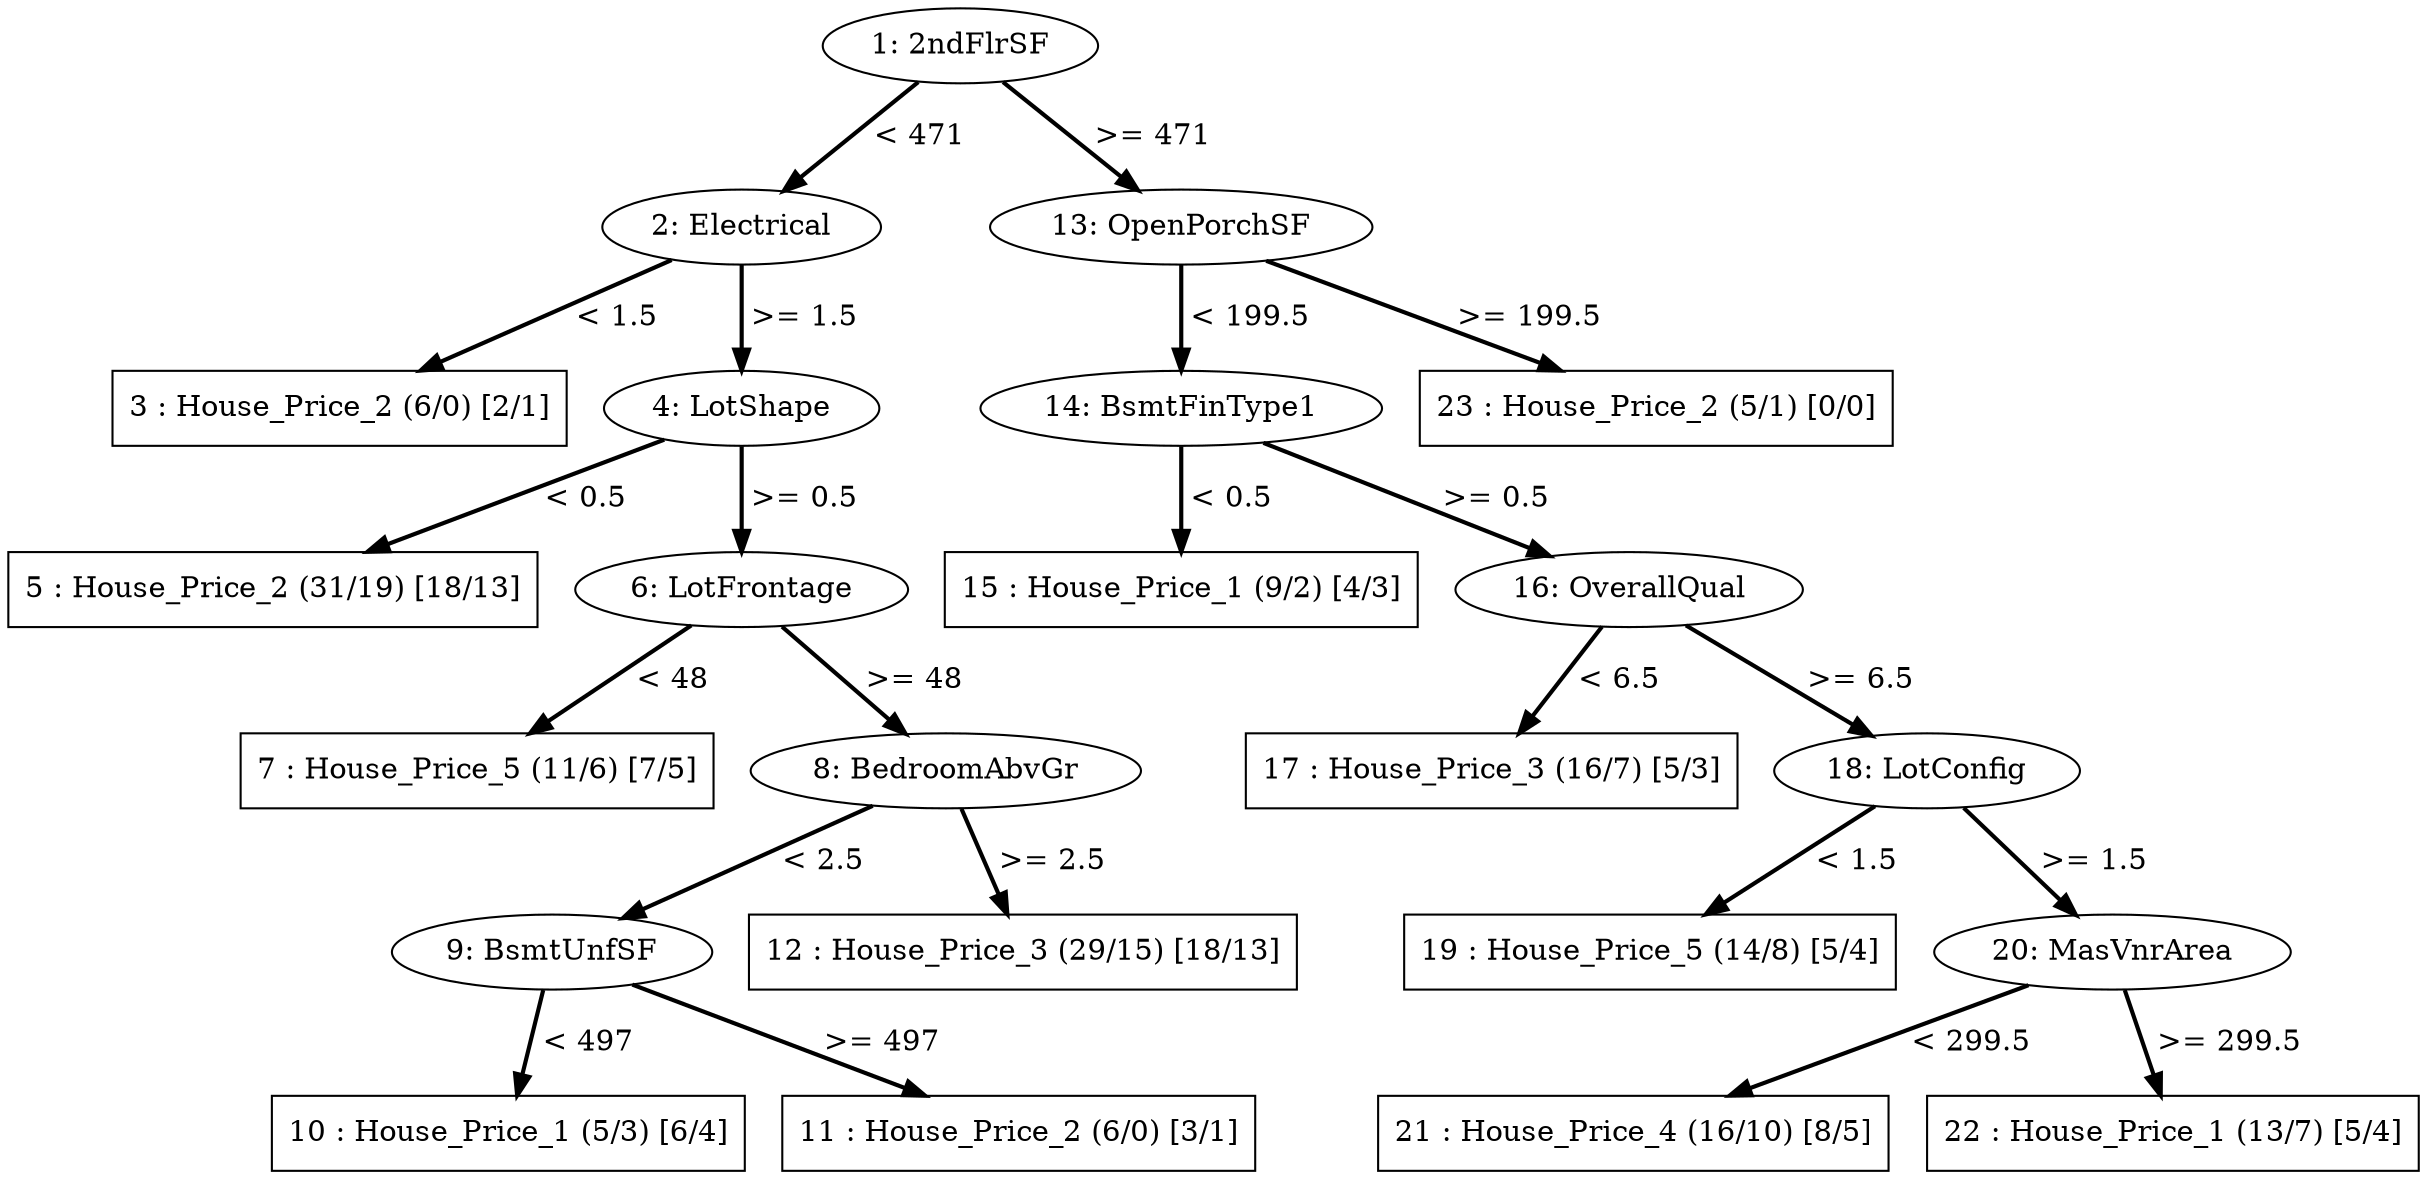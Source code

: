 digraph Tree {
edge [style=bold]
N516f5158 [label="1: 2ndFlrSF"]
N516f5158->N4145e26a [label=" < 471"]
N4145e26a [label="2: Electrical"]
N4145e26a->N8520b60 [label=" < 1.5"]
N8520b60 [label="3 : House_Price_2 (6/0) [2/1]"shape=box]
N4145e26a->N1f0945b4 [label=" >= 1.5"]
N1f0945b4 [label="4: LotShape"]
N1f0945b4->N798443e [label=" < 0.5"]
N798443e [label="5 : House_Price_2 (31/19) [18/13]"shape=box]
N1f0945b4->Ne2205d8 [label=" >= 0.5"]
Ne2205d8 [label="6: LotFrontage"]
Ne2205d8->N6a0d627f [label=" < 48"]
N6a0d627f [label="7 : House_Price_5 (11/6) [7/5]"shape=box]
Ne2205d8->N3f7cae6f [label=" >= 48"]
N3f7cae6f [label="8: BedroomAbvGr"]
N3f7cae6f->N7a80a40a [label=" < 2.5"]
N7a80a40a [label="9: BsmtUnfSF"]
N7a80a40a->N64126247 [label=" < 497"]
N64126247 [label="10 : House_Price_1 (5/3) [6/4]"shape=box]
N7a80a40a->N650dfa20 [label=" >= 497"]
N650dfa20 [label="11 : House_Price_2 (6/0) [3/1]"shape=box]
N3f7cae6f->N3fd83f38 [label=" >= 2.5"]
N3fd83f38 [label="12 : House_Price_3 (29/15) [18/13]"shape=box]
N516f5158->N40076c3d [label=" >= 471"]
N40076c3d [label="13: OpenPorchSF"]
N40076c3d->N37703e20 [label=" < 199.5"]
N37703e20 [label="14: BsmtFinType1"]
N37703e20->N3d261e14 [label=" < 0.5"]
N3d261e14 [label="15 : House_Price_1 (9/2) [4/3]"shape=box]
N37703e20->N43f9d777 [label=" >= 0.5"]
N43f9d777 [label="16: OverallQual"]
N43f9d777->N38e43db1 [label=" < 6.5"]
N38e43db1 [label="17 : House_Price_3 (16/7) [5/3]"shape=box]
N43f9d777->Ned385b3 [label=" >= 6.5"]
Ned385b3 [label="18: LotConfig"]
Ned385b3->N388fcc3 [label=" < 1.5"]
N388fcc3 [label="19 : House_Price_5 (14/8) [5/4]"shape=box]
Ned385b3->Ne47d1aa [label=" >= 1.5"]
Ne47d1aa [label="20: MasVnrArea"]
Ne47d1aa->N17577c66 [label=" < 299.5"]
N17577c66 [label="21 : House_Price_4 (16/10) [8/5]"shape=box]
Ne47d1aa->N5bb8d22 [label=" >= 299.5"]
N5bb8d22 [label="22 : House_Price_1 (13/7) [5/4]"shape=box]
N40076c3d->N419117b2 [label=" >= 199.5"]
N419117b2 [label="23 : House_Price_2 (5/1) [0/0]"shape=box]

}
